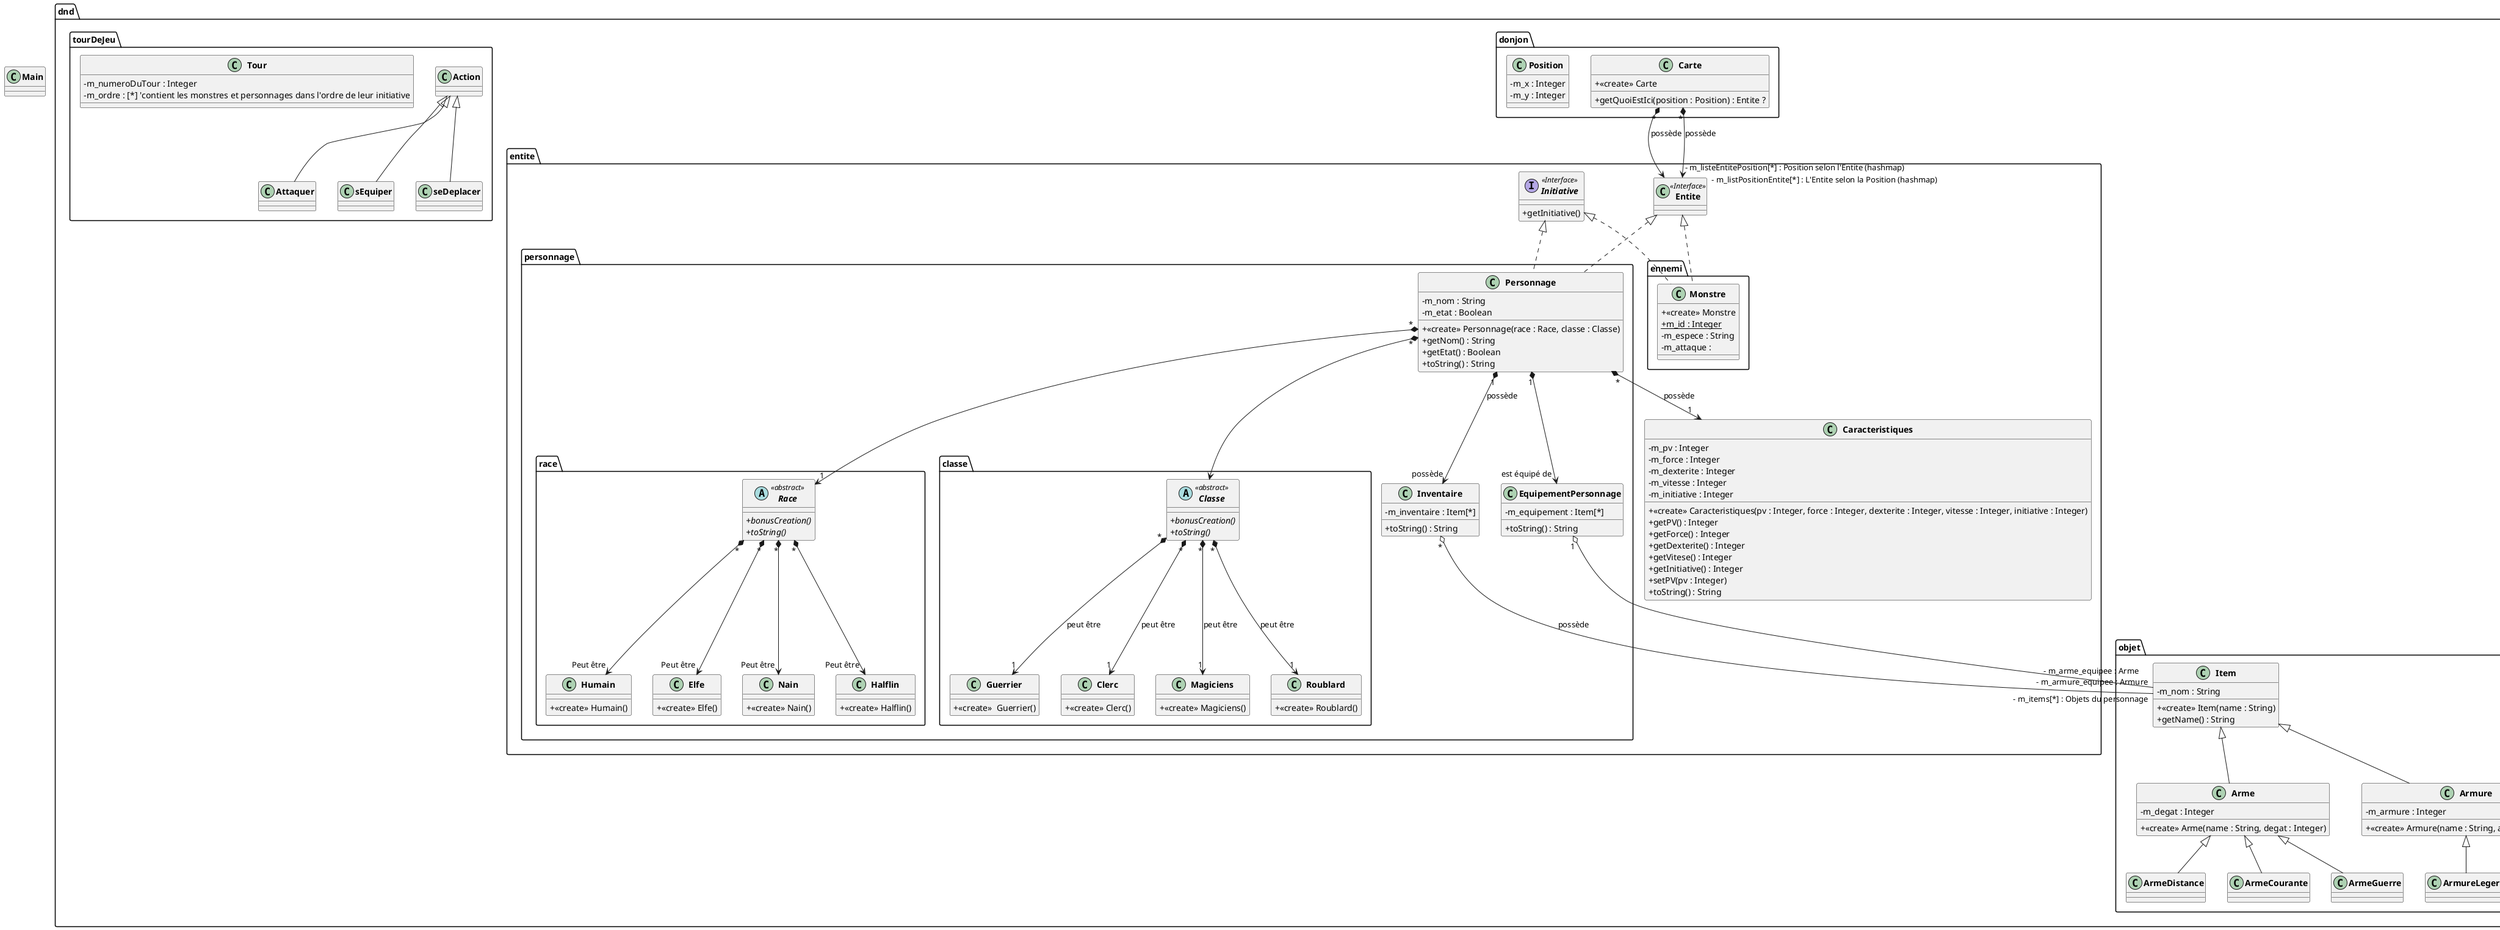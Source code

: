 @startuml

skinparam classAttributeIconSize 0
skinparam classFontStyle Bold
skinparam style strictuml hide empty members

class Main
{

}

package dnd
{
    package entite
    {
        class Entite <<Interface>>
        {
        }

        class Caracteristiques
            {
                ' Membres de la classe
                - m_pv : Integer
                - m_force : Integer
                - m_dexterite : Integer
                - m_vitesse : Integer
                - m_initiative : Integer
                ' Ctor
                + <<create>> Caracteristiques(pv : Integer, force : Integer, dexterite : Integer, vitesse : Integer, initiative : Integer)
                ' Getters
                + getPV() : Integer
                + getForce() : Integer
                + getDexterite() : Integer
                + getVitese() : Integer
                + getInitiative() : Integer
                ' Setters
                + setPV(pv : Integer)
                + toString() : String
            }

            Interface Initiative <<Interface>>
            {
                +getInitiative()
            }

            package personnage
            {
                class Personnage implements dnd.entite.Initiative, dnd.entite.Entite
                {
                    +<<create>> Personnage(race : Race, classe : Classe)
                    - m_nom : String
                    - m_etat : Boolean
                    ' Race : mettre une composition
                    ' Classe : mettre une composition
                    ' Inventaire d'équipements : mettre une composition
                    ' Équipements : mettre une composition
                    + getNom() : String
                    + getEtat() : Boolean
                    + toString() : String
                }

                ' Début classes personnages

                class Inventaire
                {
                    - m_inventaire : Item[*]
                    + toString() : String
                }

                class EquipementPersonnage
                {
                    - m_equipement : Item[*]
                    + toString() : String
                }

                Personnage "*" *--> "1" race.Race
                Personnage "*" *--> classe.Classe
                Personnage "*" *--> "1" Caracteristiques : possède
                Personnage "1" *--> "est équipé de" EquipementPersonnage
                Personnage "1" *--> "possède" Inventaire : possède
                Inventaire "*" o-- "- m_items[*] : Objets du personnage" dnd.objet.Item : possède
                EquipementPersonnage "1" o-- "- m_arme_equipee : Arme\n - m_armure_equipee : Armure" dnd.objet.Item

                package race
                {
                    abstract class Race <<abstract>>
                    {
                        +{abstract} bonusCreation()
                        +{abstract} toString()
                    }

                    class Humain
                    {
                        +<<create>> Humain()
                    }

                    class Elfe
                    {
                        +<<create>> Elfe()
                    }

                    class Nain
                    {
                        +<<create>> Nain()
                    }

                    class Halflin
                    {
                        +<<create>> Halflin()
                    }

                    Race "*" *--> "Peut être" Humain
                    Race "*" *--> "Peut être" Elfe
                    Race "*" *--> "Peut être" Nain
                    Race "*" *--> "Peut être" Halflin
                }

                package classe
                {
                    abstract class Classe <<abstract>>
                    {
                        +{abstract} bonusCreation()
                        +{abstract} toString()
                    }

                    class Guerrier
                    {
                        +<<create>>  Guerrier()
                    }

                    class Clerc
                    {
                        +<<create>> Clerc()
                    }

                    class Magiciens
                    {
                        +<<create>> Magiciens()
                    }

                    class Roublard
                    {
                        +<<create>> Roublard()
                    }

                    Classe "*" *--> "1" Guerrier : peut être
                    Classe "*" *--> "1" Clerc : peut être
                    Classe "*" *--> "1" Magiciens : peut être
                    Classe "*" *--> "1" Roublard : peut être
                }
            }

            package ennemi
            {
                class Monstre implements dnd.entite.Initiative, dnd.entite.Entite
                {
                    +<<create>> Monstre
                    + {static} m_id : Integer
                    - m_espece : String
                    - m_attaque :
                    ' Objet caractérisitique

                    ' Faire une énumeration des especes pour acceder à leurs caractéristique
                }
            }
    }





    package objet
    {
        class Item
        {
            - m_nom : String
            + <<create>> Item(name : String)
            + getName() : String
        }

        class Arme extends Item
        {
            - m_degat : Integer
            + <<create>> Arme(name : String, degat : Integer)
        }

        class Armure extends Item
        {
            - m_armure : Integer
            + <<create>> Armure(name : String, armure : Integer)
        }

        class ArmeCourante extends Arme
        {

        }

        class ArmeGuerre extends Arme
        {

        }

        class ArmeDistance extends Arme
        {

        }

        class ArmureLegere extends Armure
        {

        }

        class ArmureLourde extends Armure
        {

        }


    ' Item "*" *--> "- m_degat : (dé)\n- m_portee : Integer" ArmeCourante: contient des
    ' Item "*" *--> "- m_degat : (dé)\n- m_portee : Integer" ArmeGuerre: contient des
    ' Item "*" *--> "- m_degat : (dé)\n- m_portee : Integer" ArmeDistance: contient des
    ' Item "*" *--> "- m_armure : Integer" ArmureLegere: contient des
    ' Item "*" *--> "- " ArmureLourde: contient des

    }

    package donjon
    {
        class Carte
        {
            +<<create>> Carte
            ' un choix de carte par défaut
            ' instancie     taille de la carte
            '               position des obstacle
            '               creer les monstre
            '               positionne monstre et personnage
            '               positionne equipement
            '               phrases de contexte
            + getQuoiEstIci(position : Position) : Entite ?
            ' ici le type, je ne sais pas, car ça peut tout retourner, j'aurais mis Object mais il faudrait utiliser getClass() dans le code (interdit); solution possible : créer une classe "Entité" qui est implémentée par Monstre, Personnage, etc pour plus de flexibilité.
            ' methode getOuEsTruc (truc)
            ' EDIT : du coup ici bah c'est "bon" on verra comment ça rend dans le code

        }

        Carte "*" *--> "- m_listeEntitePosition[*] : Position selon l'Entite (hashmap)" dnd.entite.Entite : possède
        Carte "*" *--> "- m_listPositionEntite[*] : L'Entite selon la Position (hashmap)" dnd.entite.Entite : possède

        class Position
        {
            -m_x : Integer
            -m_y : Integer
        }
    }

    package tourDeJeu
    {
        class Action
        {

        }

        class Tour
        {
            -m_numeroDuTour : Integer
            ' methode déroulement du tour
            -m_ordre : [*] 'contient les monstres et personnages dans l'ordre de leur initiative
            'methode qui enleve un monstre ou personnage mort de m_ordre

        }



        class seDeplacer extends Action
        {

        }

        class Attaquer extends Action
        {

        }

        class sEquiper extends Action
        {

        }

    }
}



@enduml
